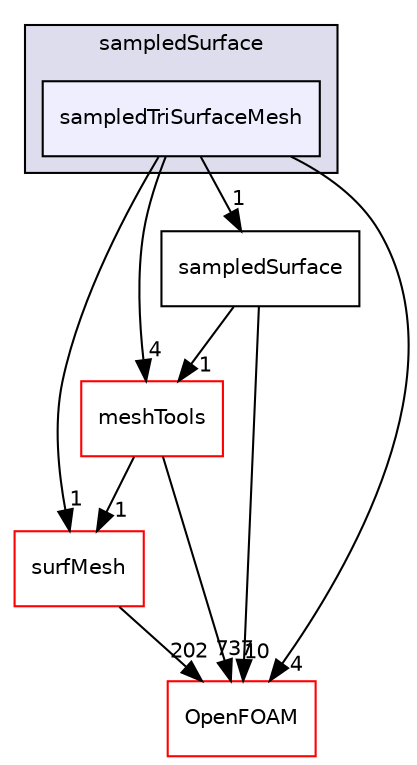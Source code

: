 digraph "src/sampling/sampledSurface/sampledTriSurfaceMesh" {
  bgcolor=transparent;
  compound=true
  node [ fontsize="10", fontname="Helvetica"];
  edge [ labelfontsize="10", labelfontname="Helvetica"];
  subgraph clusterdir_daf57321dd7c30092fd489dbb1aa8219 {
    graph [ bgcolor="#ddddee", pencolor="black", label="sampledSurface" fontname="Helvetica", fontsize="10", URL="dir_daf57321dd7c30092fd489dbb1aa8219.html"]
  dir_50a3dcce4bf046e40f498fd4ed22b69a [shape=box, label="sampledTriSurfaceMesh", style="filled", fillcolor="#eeeeff", pencolor="black", URL="dir_50a3dcce4bf046e40f498fd4ed22b69a.html"];
  }
  dir_0a88fe22feb23ce5f078a04a1df67721 [shape=box label="surfMesh" color="red" URL="dir_0a88fe22feb23ce5f078a04a1df67721.html"];
  dir_ae30ad0bef50cf391b24c614251bb9fd [shape=box label="meshTools" color="red" URL="dir_ae30ad0bef50cf391b24c614251bb9fd.html"];
  dir_d52de1bc4d4115df4cf40033a334db55 [shape=box label="sampledSurface" URL="dir_d52de1bc4d4115df4cf40033a334db55.html"];
  dir_c5473ff19b20e6ec4dfe5c310b3778a8 [shape=box label="OpenFOAM" color="red" URL="dir_c5473ff19b20e6ec4dfe5c310b3778a8.html"];
  dir_0a88fe22feb23ce5f078a04a1df67721->dir_c5473ff19b20e6ec4dfe5c310b3778a8 [headlabel="202", labeldistance=1.5 headhref="dir_002680_001888.html"];
  dir_ae30ad0bef50cf391b24c614251bb9fd->dir_0a88fe22feb23ce5f078a04a1df67721 [headlabel="1", labeldistance=1.5 headhref="dir_001742_002680.html"];
  dir_ae30ad0bef50cf391b24c614251bb9fd->dir_c5473ff19b20e6ec4dfe5c310b3778a8 [headlabel="737", labeldistance=1.5 headhref="dir_001742_001888.html"];
  dir_d52de1bc4d4115df4cf40033a334db55->dir_ae30ad0bef50cf391b24c614251bb9fd [headlabel="1", labeldistance=1.5 headhref="dir_002639_001742.html"];
  dir_d52de1bc4d4115df4cf40033a334db55->dir_c5473ff19b20e6ec4dfe5c310b3778a8 [headlabel="10", labeldistance=1.5 headhref="dir_002639_001888.html"];
  dir_50a3dcce4bf046e40f498fd4ed22b69a->dir_0a88fe22feb23ce5f078a04a1df67721 [headlabel="1", labeldistance=1.5 headhref="dir_002642_002680.html"];
  dir_50a3dcce4bf046e40f498fd4ed22b69a->dir_ae30ad0bef50cf391b24c614251bb9fd [headlabel="4", labeldistance=1.5 headhref="dir_002642_001742.html"];
  dir_50a3dcce4bf046e40f498fd4ed22b69a->dir_d52de1bc4d4115df4cf40033a334db55 [headlabel="1", labeldistance=1.5 headhref="dir_002642_002639.html"];
  dir_50a3dcce4bf046e40f498fd4ed22b69a->dir_c5473ff19b20e6ec4dfe5c310b3778a8 [headlabel="4", labeldistance=1.5 headhref="dir_002642_001888.html"];
}
